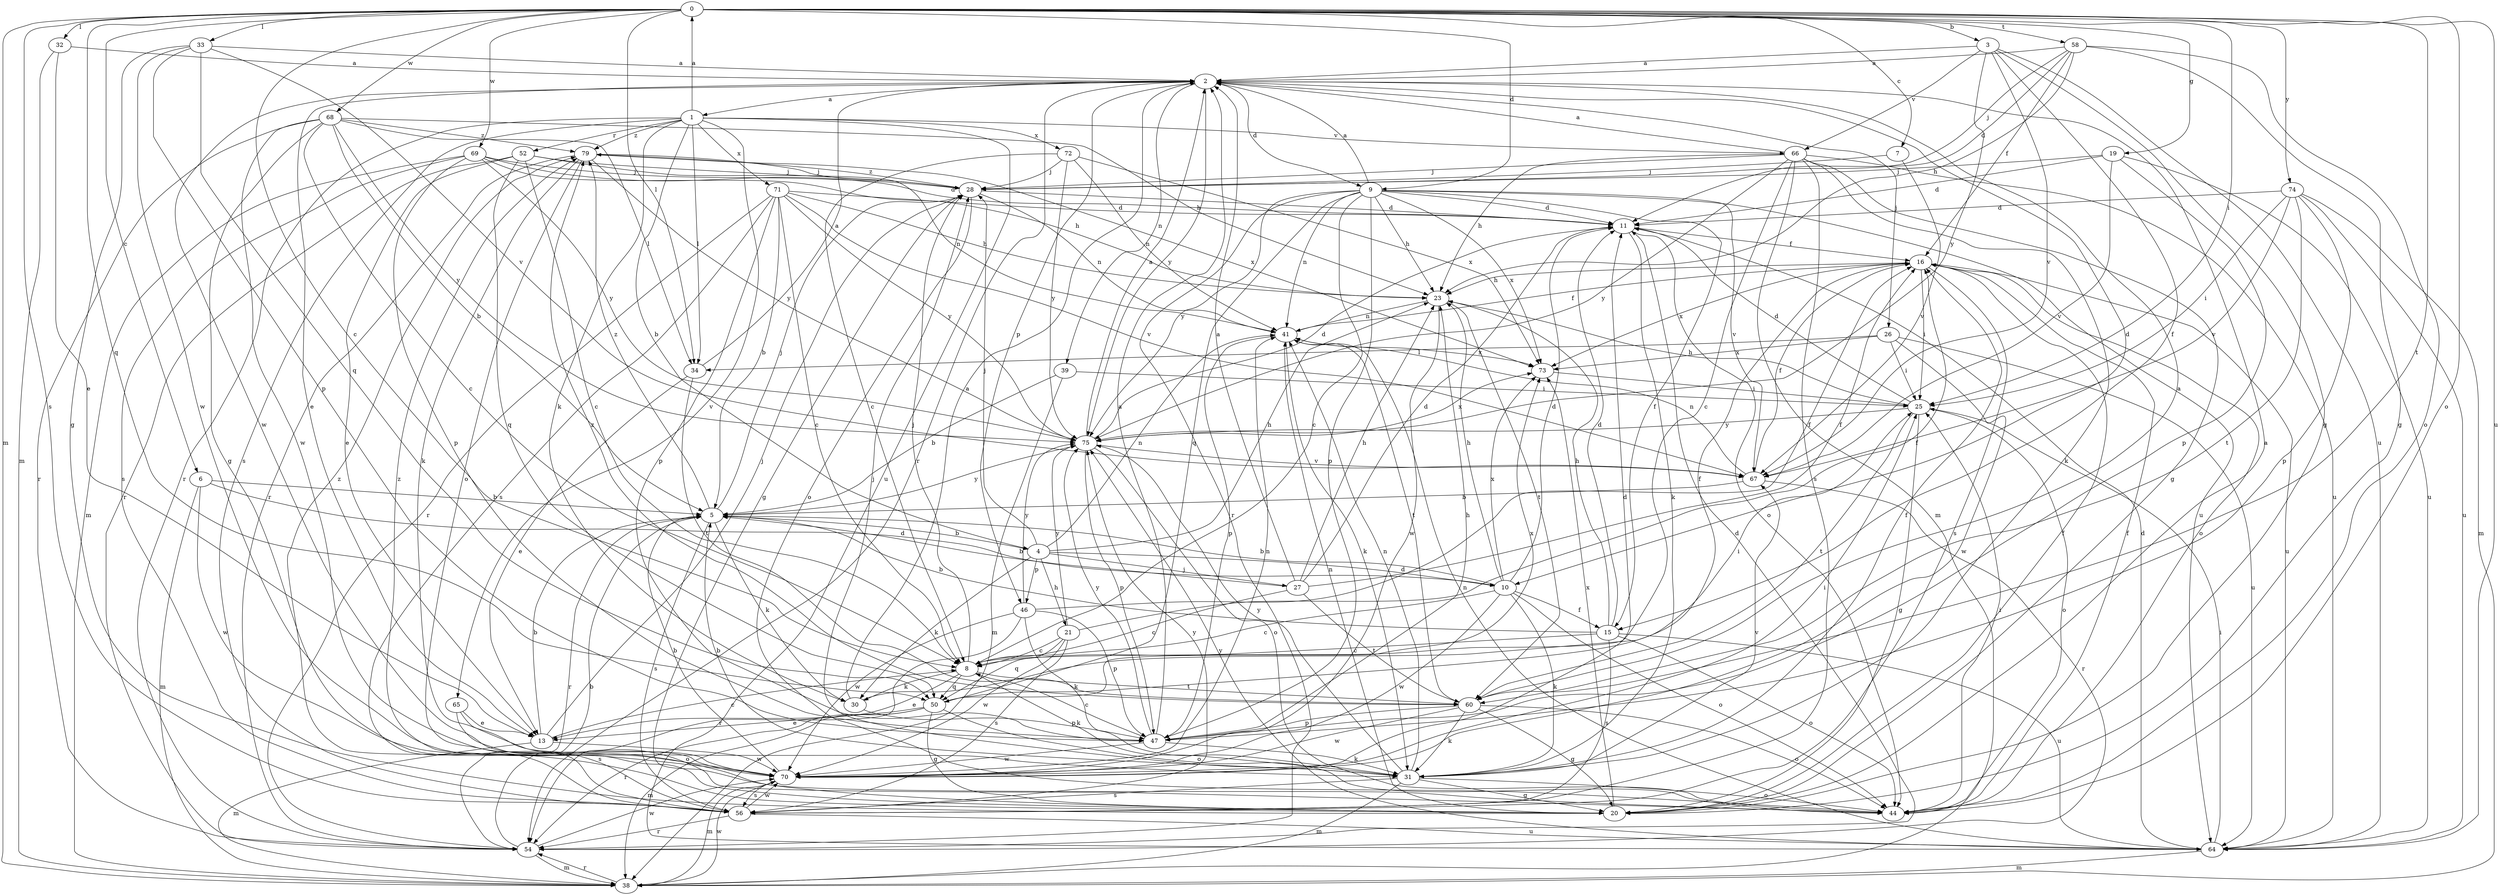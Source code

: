 strict digraph  {
0;
1;
2;
3;
4;
5;
6;
7;
8;
9;
10;
11;
13;
15;
16;
19;
20;
21;
23;
25;
26;
27;
28;
30;
31;
32;
33;
34;
38;
39;
41;
44;
46;
47;
50;
52;
54;
56;
58;
60;
64;
65;
66;
67;
68;
69;
70;
71;
72;
73;
74;
75;
79;
0 -> 3  [label=b];
0 -> 6  [label=c];
0 -> 7  [label=c];
0 -> 8  [label=c];
0 -> 9  [label=d];
0 -> 19  [label=g];
0 -> 25  [label=i];
0 -> 32  [label=l];
0 -> 33  [label=l];
0 -> 34  [label=l];
0 -> 38  [label=m];
0 -> 44  [label=o];
0 -> 50  [label=q];
0 -> 56  [label=s];
0 -> 58  [label=t];
0 -> 60  [label=t];
0 -> 64  [label=u];
0 -> 68  [label=w];
0 -> 69  [label=w];
0 -> 74  [label=y];
1 -> 0  [label=a];
1 -> 4  [label=b];
1 -> 30  [label=k];
1 -> 34  [label=l];
1 -> 52  [label=r];
1 -> 54  [label=r];
1 -> 56  [label=s];
1 -> 64  [label=u];
1 -> 65  [label=v];
1 -> 66  [label=v];
1 -> 71  [label=x];
1 -> 72  [label=x];
1 -> 79  [label=z];
2 -> 1  [label=a];
2 -> 9  [label=d];
2 -> 10  [label=d];
2 -> 13  [label=e];
2 -> 26  [label=j];
2 -> 39  [label=n];
2 -> 46  [label=p];
2 -> 54  [label=r];
2 -> 70  [label=w];
2 -> 75  [label=y];
3 -> 2  [label=a];
3 -> 15  [label=f];
3 -> 20  [label=g];
3 -> 64  [label=u];
3 -> 66  [label=v];
3 -> 67  [label=v];
3 -> 75  [label=y];
4 -> 10  [label=d];
4 -> 21  [label=h];
4 -> 23  [label=h];
4 -> 27  [label=j];
4 -> 28  [label=j];
4 -> 30  [label=k];
4 -> 41  [label=n];
4 -> 46  [label=p];
5 -> 4  [label=b];
5 -> 28  [label=j];
5 -> 30  [label=k];
5 -> 54  [label=r];
5 -> 56  [label=s];
5 -> 75  [label=y];
5 -> 79  [label=z];
6 -> 5  [label=b];
6 -> 10  [label=d];
6 -> 38  [label=m];
6 -> 70  [label=w];
7 -> 28  [label=j];
7 -> 67  [label=v];
8 -> 13  [label=e];
8 -> 28  [label=j];
8 -> 30  [label=k];
8 -> 31  [label=k];
8 -> 50  [label=q];
8 -> 60  [label=t];
9 -> 2  [label=a];
9 -> 8  [label=c];
9 -> 11  [label=d];
9 -> 15  [label=f];
9 -> 23  [label=h];
9 -> 41  [label=n];
9 -> 47  [label=p];
9 -> 50  [label=q];
9 -> 54  [label=r];
9 -> 64  [label=u];
9 -> 67  [label=v];
9 -> 73  [label=x];
9 -> 75  [label=y];
10 -> 5  [label=b];
10 -> 8  [label=c];
10 -> 11  [label=d];
10 -> 15  [label=f];
10 -> 23  [label=h];
10 -> 31  [label=k];
10 -> 44  [label=o];
10 -> 70  [label=w];
10 -> 73  [label=x];
11 -> 16  [label=f];
11 -> 31  [label=k];
11 -> 44  [label=o];
13 -> 5  [label=b];
13 -> 8  [label=c];
13 -> 28  [label=j];
13 -> 38  [label=m];
13 -> 70  [label=w];
15 -> 5  [label=b];
15 -> 8  [label=c];
15 -> 11  [label=d];
15 -> 23  [label=h];
15 -> 44  [label=o];
15 -> 56  [label=s];
15 -> 64  [label=u];
16 -> 23  [label=h];
16 -> 25  [label=i];
16 -> 44  [label=o];
16 -> 56  [label=s];
16 -> 64  [label=u];
16 -> 73  [label=x];
19 -> 11  [label=d];
19 -> 28  [label=j];
19 -> 47  [label=p];
19 -> 64  [label=u];
19 -> 67  [label=v];
20 -> 2  [label=a];
20 -> 16  [label=f];
20 -> 41  [label=n];
20 -> 73  [label=x];
20 -> 79  [label=z];
21 -> 8  [label=c];
21 -> 16  [label=f];
21 -> 50  [label=q];
21 -> 56  [label=s];
21 -> 70  [label=w];
21 -> 75  [label=y];
23 -> 41  [label=n];
23 -> 60  [label=t];
23 -> 70  [label=w];
25 -> 11  [label=d];
25 -> 20  [label=g];
25 -> 23  [label=h];
25 -> 44  [label=o];
25 -> 60  [label=t];
25 -> 75  [label=y];
26 -> 25  [label=i];
26 -> 34  [label=l];
26 -> 64  [label=u];
26 -> 70  [label=w];
26 -> 73  [label=x];
27 -> 2  [label=a];
27 -> 5  [label=b];
27 -> 8  [label=c];
27 -> 11  [label=d];
27 -> 16  [label=f];
27 -> 23  [label=h];
27 -> 60  [label=t];
28 -> 11  [label=d];
28 -> 20  [label=g];
28 -> 41  [label=n];
28 -> 44  [label=o];
28 -> 79  [label=z];
30 -> 2  [label=a];
30 -> 25  [label=i];
30 -> 47  [label=p];
31 -> 5  [label=b];
31 -> 16  [label=f];
31 -> 20  [label=g];
31 -> 28  [label=j];
31 -> 38  [label=m];
31 -> 41  [label=n];
31 -> 44  [label=o];
31 -> 56  [label=s];
31 -> 67  [label=v];
31 -> 75  [label=y];
32 -> 2  [label=a];
32 -> 13  [label=e];
32 -> 38  [label=m];
33 -> 2  [label=a];
33 -> 20  [label=g];
33 -> 47  [label=p];
33 -> 50  [label=q];
33 -> 67  [label=v];
33 -> 70  [label=w];
34 -> 2  [label=a];
34 -> 13  [label=e];
34 -> 60  [label=t];
38 -> 54  [label=r];
38 -> 70  [label=w];
39 -> 5  [label=b];
39 -> 25  [label=i];
39 -> 38  [label=m];
41 -> 16  [label=f];
41 -> 31  [label=k];
41 -> 47  [label=p];
41 -> 60  [label=t];
41 -> 73  [label=x];
44 -> 16  [label=f];
44 -> 25  [label=i];
46 -> 16  [label=f];
46 -> 31  [label=k];
46 -> 47  [label=p];
46 -> 54  [label=r];
46 -> 70  [label=w];
46 -> 75  [label=y];
47 -> 2  [label=a];
47 -> 8  [label=c];
47 -> 23  [label=h];
47 -> 31  [label=k];
47 -> 70  [label=w];
47 -> 75  [label=y];
50 -> 13  [label=e];
50 -> 16  [label=f];
50 -> 20  [label=g];
50 -> 38  [label=m];
50 -> 44  [label=o];
50 -> 54  [label=r];
50 -> 73  [label=x];
52 -> 8  [label=c];
52 -> 13  [label=e];
52 -> 28  [label=j];
52 -> 41  [label=n];
52 -> 50  [label=q];
52 -> 54  [label=r];
54 -> 5  [label=b];
54 -> 11  [label=d];
54 -> 38  [label=m];
54 -> 70  [label=w];
56 -> 54  [label=r];
56 -> 64  [label=u];
56 -> 70  [label=w];
56 -> 75  [label=y];
56 -> 79  [label=z];
58 -> 2  [label=a];
58 -> 11  [label=d];
58 -> 16  [label=f];
58 -> 20  [label=g];
58 -> 23  [label=h];
58 -> 28  [label=j];
58 -> 44  [label=o];
60 -> 2  [label=a];
60 -> 20  [label=g];
60 -> 31  [label=k];
60 -> 44  [label=o];
60 -> 47  [label=p];
60 -> 70  [label=w];
60 -> 79  [label=z];
64 -> 11  [label=d];
64 -> 25  [label=i];
64 -> 38  [label=m];
64 -> 41  [label=n];
64 -> 75  [label=y];
65 -> 13  [label=e];
65 -> 44  [label=o];
65 -> 56  [label=s];
66 -> 2  [label=a];
66 -> 8  [label=c];
66 -> 20  [label=g];
66 -> 23  [label=h];
66 -> 28  [label=j];
66 -> 31  [label=k];
66 -> 38  [label=m];
66 -> 56  [label=s];
66 -> 64  [label=u];
66 -> 75  [label=y];
67 -> 5  [label=b];
67 -> 16  [label=f];
67 -> 41  [label=n];
67 -> 54  [label=r];
68 -> 5  [label=b];
68 -> 8  [label=c];
68 -> 20  [label=g];
68 -> 23  [label=h];
68 -> 34  [label=l];
68 -> 54  [label=r];
68 -> 70  [label=w];
68 -> 75  [label=y];
68 -> 79  [label=z];
69 -> 11  [label=d];
69 -> 23  [label=h];
69 -> 28  [label=j];
69 -> 38  [label=m];
69 -> 47  [label=p];
69 -> 56  [label=s];
69 -> 75  [label=y];
70 -> 5  [label=b];
70 -> 11  [label=d];
70 -> 25  [label=i];
70 -> 38  [label=m];
70 -> 41  [label=n];
70 -> 56  [label=s];
71 -> 5  [label=b];
71 -> 8  [label=c];
71 -> 11  [label=d];
71 -> 23  [label=h];
71 -> 47  [label=p];
71 -> 54  [label=r];
71 -> 56  [label=s];
71 -> 67  [label=v];
71 -> 75  [label=y];
72 -> 8  [label=c];
72 -> 28  [label=j];
72 -> 41  [label=n];
72 -> 73  [label=x];
72 -> 75  [label=y];
73 -> 25  [label=i];
74 -> 11  [label=d];
74 -> 25  [label=i];
74 -> 38  [label=m];
74 -> 47  [label=p];
74 -> 60  [label=t];
74 -> 64  [label=u];
74 -> 67  [label=v];
75 -> 2  [label=a];
75 -> 11  [label=d];
75 -> 44  [label=o];
75 -> 47  [label=p];
75 -> 67  [label=v];
75 -> 73  [label=x];
79 -> 28  [label=j];
79 -> 31  [label=k];
79 -> 44  [label=o];
79 -> 54  [label=r];
79 -> 73  [label=x];
79 -> 75  [label=y];
}
